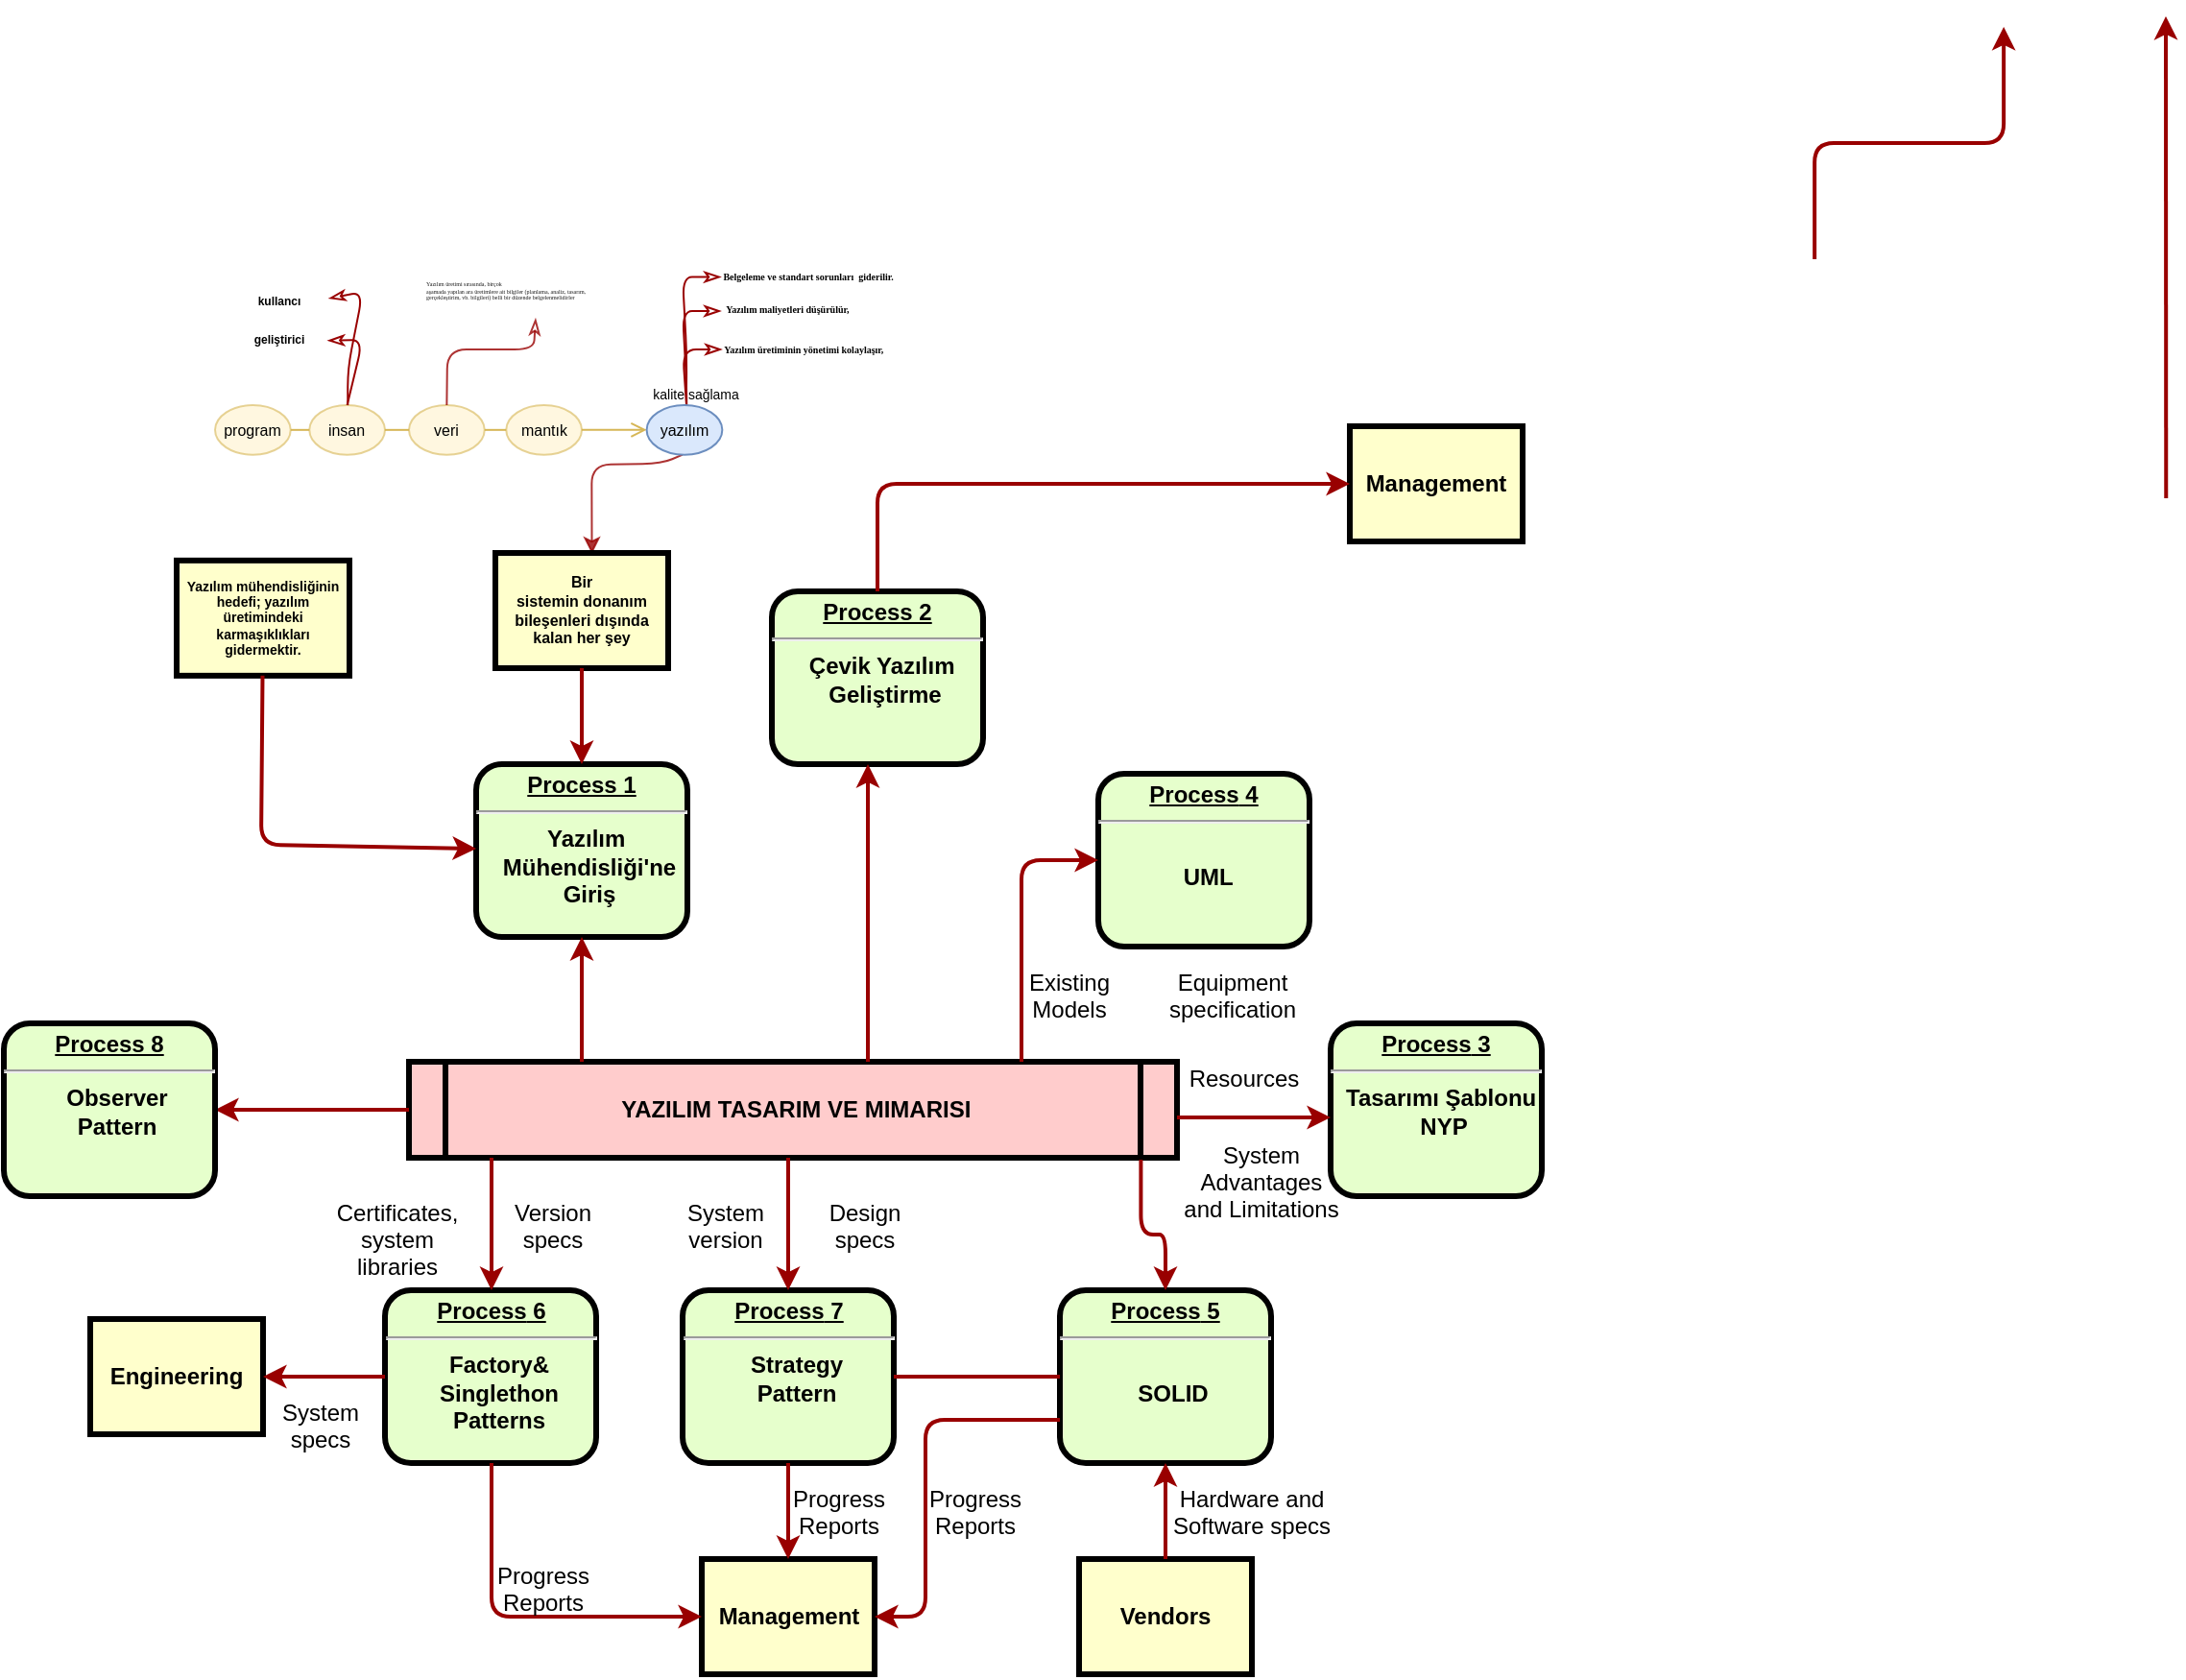 <mxfile version="22.1.11" type="github">
  <diagram name="Page-1" id="c7558073-3199-34d8-9f00-42111426c3f3">
    <mxGraphModel dx="3385" dy="3788" grid="1" gridSize="5.905" guides="1" tooltips="1" connect="1" arrows="1" fold="1" page="1" pageScale="1" pageWidth="2339" pageHeight="3300" background="none" math="0" shadow="0">
      <root>
        <mxCell id="0" />
        <mxCell id="1" parent="0" />
        <mxCell id="apITSLT1gyJ2GV_QZsXW-132" value="" style="edgeStyle=none;noEdgeStyle=1;strokeColor=#990000;strokeWidth=1;entryX=0.546;entryY=-0.01;entryDx=0;entryDy=0;entryPerimeter=0;exitX=0.535;exitY=0.983;exitDx=0;exitDy=0;exitPerimeter=0;fontSize=9;opacity=80;" edge="1" parent="1">
          <mxGeometry width="100" height="100" relative="1" as="geometry">
            <mxPoint x="343.503" y="74.831" as="sourcePoint" />
            <mxPoint x="296.28" y="126.44" as="targetPoint" />
            <Array as="points">
              <mxPoint x="332.64" y="79.44" />
              <mxPoint x="296.14" y="80.04" />
            </Array>
          </mxGeometry>
        </mxCell>
        <mxCell id="2" value="&lt;p style=&quot;margin: 0px; margin-top: 4px; text-align: center; text-decoration: underline;&quot;&gt;&lt;strong&gt;Process 1&lt;br&gt;&lt;/strong&gt;&lt;/p&gt;&lt;hr&gt;&lt;p style=&quot;margin: 0px; margin-left: 8px;&quot;&gt;Yazılım&amp;nbsp;&lt;/p&gt;&lt;p style=&quot;margin: 0px; margin-left: 8px;&quot;&gt;Mühendisliği&#39;ne&lt;/p&gt;&lt;p style=&quot;margin: 0px; margin-left: 8px;&quot;&gt;Giriş&lt;/p&gt;" style="verticalAlign=middle;align=center;overflow=fill;fontSize=12;fontFamily=Helvetica;html=1;rounded=1;fontStyle=1;strokeWidth=3;fillColor=#E6FFCC" parent="1" vertex="1">
          <mxGeometry x="236" y="236" width="110" height="90" as="geometry" />
        </mxCell>
        <mxCell id="3" value="Bir&#xa;sistemin donanım bileşenleri dışında kalan her şey" style="whiteSpace=wrap;align=center;verticalAlign=middle;fontStyle=1;strokeWidth=3;fillColor=#FFFFCC;fontSize=8;" parent="1" vertex="1">
          <mxGeometry x="246" y="126" width="90" height="60" as="geometry" />
        </mxCell>
        <mxCell id="4" value="Yazılım mühendisliğinin hedefi; yazılım üretimindeki&#xa;karmaşıklıkları gidermektir." style="whiteSpace=wrap;align=center;verticalAlign=middle;fontStyle=1;strokeWidth=3;fillColor=#FFFFCC;fontSize=7;" parent="1" vertex="1">
          <mxGeometry x="80" y="129.92" width="90" height="60" as="geometry" />
        </mxCell>
        <mxCell id="5" value=" YAZILIM TASARIM VE MIMARISI" style="shape=process;whiteSpace=wrap;align=center;verticalAlign=middle;size=0.048;fontStyle=1;strokeWidth=3;fillColor=#FFCCCC" parent="1" vertex="1">
          <mxGeometry x="201.0" y="391" width="400" height="50" as="geometry" />
        </mxCell>
        <mxCell id="6" value="&lt;p style=&quot;margin: 0px; margin-top: 4px; text-align: center; text-decoration: underline;&quot;&gt;&lt;strong&gt;Process 2&lt;br&gt;&lt;/strong&gt;&lt;/p&gt;&lt;hr&gt;&lt;p style=&quot;margin: 0px; margin-left: 8px;&quot;&gt;Çevik Yazılım&amp;nbsp;&lt;/p&gt;&lt;p style=&quot;margin: 0px; margin-left: 8px;&quot;&gt;Geliştirme&lt;/p&gt;" style="verticalAlign=middle;align=center;overflow=fill;fontSize=12;fontFamily=Helvetica;html=1;rounded=1;fontStyle=1;strokeWidth=3;fillColor=#E6FFCC" parent="1" vertex="1">
          <mxGeometry x="390" y="146" width="110" height="90" as="geometry" />
        </mxCell>
        <mxCell id="7" value="&lt;p style=&quot;margin: 0px; margin-top: 4px; text-align: center; text-decoration: underline;&quot;&gt;&lt;strong&gt;&lt;strong&gt;Process&lt;/strong&gt; 3&lt;br&gt;&lt;/strong&gt;&lt;/p&gt;&lt;hr&gt;&lt;p style=&quot;margin: 0px; margin-left: 8px;&quot;&gt;Tasarımı Şablonu&amp;nbsp;&amp;nbsp;&lt;/p&gt;&lt;p style=&quot;margin: 0px; margin-left: 8px;&quot;&gt;NYP&lt;/p&gt;" style="verticalAlign=middle;align=center;overflow=fill;fontSize=12;fontFamily=Helvetica;html=1;rounded=1;fontStyle=1;strokeWidth=3;fillColor=#E6FFCC" parent="1" vertex="1">
          <mxGeometry x="681" y="371" width="110" height="90" as="geometry" />
        </mxCell>
        <mxCell id="8" value="&lt;p style=&quot;margin: 0px; margin-top: 4px; text-align: center; text-decoration: underline;&quot;&gt;&lt;strong&gt;&lt;strong&gt;Process&lt;/strong&gt; 4&lt;br&gt;&lt;/strong&gt;&lt;/p&gt;&lt;hr&gt;&lt;p style=&quot;margin: 0px; margin-left: 8px;&quot;&gt;&lt;br&gt;&lt;/p&gt;&lt;p style=&quot;margin: 0px; margin-left: 8px;&quot;&gt;UML&amp;nbsp;&lt;/p&gt;&lt;p style=&quot;margin: 0px; margin-left: 8px;&quot;&gt;&lt;br&gt;&lt;/p&gt;" style="verticalAlign=middle;align=center;overflow=fill;fontSize=12;fontFamily=Helvetica;html=1;rounded=1;fontStyle=1;strokeWidth=3;fillColor=#E6FFCC" parent="1" vertex="1">
          <mxGeometry x="560" y="241" width="110" height="90" as="geometry" />
        </mxCell>
        <mxCell id="9" value="&lt;p style=&quot;margin: 0px; margin-top: 4px; text-align: center; text-decoration: underline;&quot;&gt;&lt;strong&gt;&lt;strong&gt;Process&lt;/strong&gt; 5&lt;br&gt;&lt;/strong&gt;&lt;/p&gt;&lt;hr&gt;&lt;p style=&quot;margin: 0px; margin-left: 8px;&quot;&gt;&lt;br&gt;&lt;/p&gt;&lt;p style=&quot;margin: 0px; margin-left: 8px;&quot;&gt;SOLID&lt;/p&gt;" style="verticalAlign=middle;align=center;overflow=fill;fontSize=12;fontFamily=Helvetica;html=1;rounded=1;fontStyle=1;strokeWidth=3;fillColor=#E6FFCC" parent="1" vertex="1">
          <mxGeometry x="540" y="510" width="110" height="90" as="geometry" />
        </mxCell>
        <mxCell id="10" value="&lt;p style=&quot;margin: 0px; margin-top: 4px; text-align: center; text-decoration: underline;&quot;&gt;&lt;strong&gt;&lt;strong&gt;Process&lt;/strong&gt; 6&lt;br&gt;&lt;/strong&gt;&lt;/p&gt;&lt;hr&gt;&lt;p style=&quot;margin: 0px; margin-left: 8px;&quot;&gt;Factory&amp;amp;&lt;/p&gt;&lt;p style=&quot;margin: 0px; margin-left: 8px;&quot;&gt;Singlethon&lt;/p&gt;&lt;p style=&quot;margin: 0px; margin-left: 8px;&quot;&gt;Patterns&lt;/p&gt;" style="verticalAlign=middle;align=center;overflow=fill;fontSize=12;fontFamily=Helvetica;html=1;rounded=1;fontStyle=1;strokeWidth=3;fillColor=#E6FFCC" parent="1" vertex="1">
          <mxGeometry x="188.5" y="510" width="110" height="90" as="geometry" />
        </mxCell>
        <mxCell id="12" value="Management" style="whiteSpace=wrap;align=center;verticalAlign=middle;fontStyle=1;strokeWidth=3;fillColor=#FFFFCC" parent="1" vertex="1">
          <mxGeometry x="691" y="60.0" width="90" height="60" as="geometry" />
        </mxCell>
        <mxCell id="13" value="Management" style="whiteSpace=wrap;align=center;verticalAlign=middle;fontStyle=1;strokeWidth=3;fillColor=#FFFFCC" parent="1" vertex="1">
          <mxGeometry x="353.5" y="650" width="90" height="60" as="geometry" />
        </mxCell>
        <mxCell id="14" value="Engineering" style="whiteSpace=wrap;align=center;verticalAlign=middle;fontStyle=1;strokeWidth=3;fillColor=#FFFFCC" parent="1" vertex="1">
          <mxGeometry x="35.0" y="525.0" width="90" height="60" as="geometry" />
        </mxCell>
        <mxCell id="15" value="Vendors" style="whiteSpace=wrap;align=center;verticalAlign=middle;fontStyle=1;strokeWidth=3;fillColor=#FFFFCC" parent="1" vertex="1">
          <mxGeometry x="550.0" y="650" width="90" height="60" as="geometry" />
        </mxCell>
        <mxCell id="36" value="" style="edgeStyle=none;noEdgeStyle=1;strokeColor=#990000;strokeWidth=2" parent="1" source="3" target="2" edge="1">
          <mxGeometry width="100" height="100" relative="1" as="geometry">
            <mxPoint x="20" y="250" as="sourcePoint" />
            <mxPoint x="120" y="150" as="targetPoint" />
          </mxGeometry>
        </mxCell>
        <mxCell id="37" value="" style="edgeStyle=none;noEdgeStyle=1;strokeColor=#990000;strokeWidth=2" parent="1" source="4" target="2" edge="1">
          <mxGeometry width="100" height="100" relative="1" as="geometry">
            <mxPoint x="280" y="190" as="sourcePoint" />
            <mxPoint x="380" y="90" as="targetPoint" />
            <Array as="points">
              <mxPoint x="124" y="278" />
            </Array>
          </mxGeometry>
        </mxCell>
        <mxCell id="11" value="&lt;p style=&quot;margin: 0px; margin-top: 4px; text-align: center; text-decoration: underline;&quot;&gt;&lt;strong&gt;&lt;strong&gt;Process&lt;/strong&gt; 7&lt;br&gt;&lt;/strong&gt;&lt;/p&gt;&lt;hr&gt;&lt;p style=&quot;margin: 0px; margin-left: 8px;&quot;&gt;Strategy&lt;/p&gt;&lt;p style=&quot;margin: 0px; margin-left: 8px;&quot;&gt;Pattern&lt;/p&gt;" style="verticalAlign=middle;align=center;overflow=fill;fontSize=12;fontFamily=Helvetica;html=1;rounded=1;fontStyle=1;strokeWidth=3;fillColor=#E6FFCC" parent="1" vertex="1">
          <mxGeometry x="343.5" y="510" width="110" height="90" as="geometry" />
        </mxCell>
        <mxCell id="51" value="" style="endArrow=none;noEdgeStyle=1;strokeColor=#990000;strokeWidth=2" parent="1" source="9" target="11" edge="1">
          <mxGeometry relative="1" as="geometry">
            <mxPoint x="205.008" y="481" as="sourcePoint" />
            <mxPoint x="400.328" y="650" as="targetPoint" />
          </mxGeometry>
        </mxCell>
        <mxCell id="55" value="" style="edgeStyle=elbowEdgeStyle;elbow=horizontal;strokeColor=#990000;strokeWidth=2" parent="1" edge="1">
          <mxGeometry width="100" height="100" relative="1" as="geometry">
            <mxPoint x="291" y="391" as="sourcePoint" />
            <mxPoint x="291" y="326" as="targetPoint" />
            <Array as="points">
              <mxPoint x="291" y="370" />
            </Array>
          </mxGeometry>
        </mxCell>
        <mxCell id="58" value="" style="edgeStyle=elbowEdgeStyle;elbow=horizontal;strokeColor=#990000;strokeWidth=2" parent="1" source="5" target="6" edge="1">
          <mxGeometry width="100" height="100" relative="1" as="geometry">
            <mxPoint x="380" y="370" as="sourcePoint" />
            <mxPoint x="480" y="270" as="targetPoint" />
            <Array as="points">
              <mxPoint x="440" y="310" />
            </Array>
          </mxGeometry>
        </mxCell>
        <mxCell id="65" value="" style="edgeStyle=elbowEdgeStyle;elbow=horizontal;strokeColor=#990000;strokeWidth=2" parent="1" source="6" target="12" edge="1">
          <mxGeometry width="100" height="100" relative="1" as="geometry">
            <mxPoint x="260" y="180.0" as="sourcePoint" />
            <mxPoint x="360" y="80.0" as="targetPoint" />
            <Array as="points">
              <mxPoint x="445" y="140" />
            </Array>
          </mxGeometry>
        </mxCell>
        <mxCell id="66" value="" style="edgeStyle=elbowEdgeStyle;elbow=vertical;entryX=0.25;entryY=1;strokeColor=#990000;strokeWidth=2" parent="1" edge="1">
          <mxGeometry width="100" height="100" relative="1" as="geometry">
            <mxPoint x="933.07" y="-27.04" as="sourcePoint" />
            <mxPoint x="1031.57" y="-148.04" as="targetPoint" />
          </mxGeometry>
        </mxCell>
        <mxCell id="67" value="" style="edgeStyle=elbowEdgeStyle;elbow=horizontal;strokeColor=#990000;strokeWidth=2" parent="1" edge="1">
          <mxGeometry width="100" height="100" relative="1" as="geometry">
            <mxPoint x="1116.137" y="97.46" as="sourcePoint" />
            <mxPoint x="1116.137" y="-153.54" as="targetPoint" />
          </mxGeometry>
        </mxCell>
        <mxCell id="69" value="" style="edgeStyle=segmentEdgeStyle;strokeColor=#990000;strokeWidth=2" parent="1" source="5" target="8" edge="1">
          <mxGeometry width="100" height="100" relative="1" as="geometry">
            <mxPoint x="340" y="360" as="sourcePoint" />
            <mxPoint x="440" y="260" as="targetPoint" />
            <Array as="points">
              <mxPoint x="520" y="286" />
            </Array>
          </mxGeometry>
        </mxCell>
        <mxCell id="70" value="Existing&#xa;Models" style="text;spacingTop=-5;align=center" parent="1" vertex="1">
          <mxGeometry x="530.0" y="341.0" width="30" height="20" as="geometry" />
        </mxCell>
        <mxCell id="71" value="Equipment&#xa;specification" style="text;spacingTop=-5;align=center" parent="1" vertex="1">
          <mxGeometry x="615" y="341" width="30" height="20" as="geometry" />
        </mxCell>
        <mxCell id="72" value="" style="edgeStyle=elbowEdgeStyle;elbow=vertical;strokeColor=#990000;strokeWidth=2" parent="1" source="5" target="7" edge="1">
          <mxGeometry width="100" height="100" relative="1" as="geometry">
            <mxPoint x="500" y="500" as="sourcePoint" />
            <mxPoint x="600" y="400" as="targetPoint" />
            <Array as="points">
              <mxPoint x="660" y="420" />
            </Array>
          </mxGeometry>
        </mxCell>
        <mxCell id="74" value="Resources" style="text;spacingTop=-5;align=center" parent="1" vertex="1">
          <mxGeometry x="621" y="391.0" width="30" height="20" as="geometry" />
        </mxCell>
        <mxCell id="75" value="System &#xa;Advantages &#xa;and Limitations" style="text;spacingTop=-5;align=center" parent="1" vertex="1">
          <mxGeometry x="630" y="431.0" width="30" height="20" as="geometry" />
        </mxCell>
        <mxCell id="78" value="" style="edgeStyle=elbowEdgeStyle;elbow=horizontal;strokeColor=#990000;strokeWidth=2" parent="1" source="15" target="9" edge="1">
          <mxGeometry width="100" height="100" relative="1" as="geometry">
            <mxPoint x="430" y="700" as="sourcePoint" />
            <mxPoint x="530" y="600" as="targetPoint" />
          </mxGeometry>
        </mxCell>
        <mxCell id="79" value="Hardware and&#xa;Software specs" style="text;spacingTop=-5;align=center" parent="1" vertex="1">
          <mxGeometry x="625" y="610" width="30" height="20" as="geometry" />
        </mxCell>
        <mxCell id="81" value="" style="edgeStyle=elbowEdgeStyle;elbow=horizontal;exitX=0;exitY=0.75;strokeColor=#990000;strokeWidth=2" parent="1" source="9" target="13" edge="1">
          <mxGeometry width="100" height="100" relative="1" as="geometry">
            <mxPoint x="420" y="730" as="sourcePoint" />
            <mxPoint x="520" y="630" as="targetPoint" />
            <Array as="points">
              <mxPoint x="470" y="630" />
            </Array>
          </mxGeometry>
        </mxCell>
        <mxCell id="82" value="Progress&#xa;Reports" style="text;spacingTop=-5;align=center" parent="1" vertex="1">
          <mxGeometry x="481.0" y="610.0" width="30" height="20" as="geometry" />
        </mxCell>
        <mxCell id="83" value="" style="edgeStyle=elbowEdgeStyle;elbow=horizontal;strokeColor=#990000;strokeWidth=2" parent="1" source="11" target="13" edge="1">
          <mxGeometry width="100" height="100" relative="1" as="geometry">
            <mxPoint x="200" y="660.0" as="sourcePoint" />
            <mxPoint x="230.0" y="650" as="targetPoint" />
          </mxGeometry>
        </mxCell>
        <mxCell id="84" value="Progress&#xa;Reports" style="text;spacingTop=-5;align=center" parent="1" vertex="1">
          <mxGeometry x="410.0" y="610.0" width="30" height="20" as="geometry" />
        </mxCell>
        <mxCell id="85" value="" style="edgeStyle=elbowEdgeStyle;elbow=horizontal;strokeColor=#990000;strokeWidth=2" parent="1" source="10" target="13" edge="1">
          <mxGeometry width="100" height="100" relative="1" as="geometry">
            <mxPoint x="130.0" y="740" as="sourcePoint" />
            <mxPoint x="230.0" y="640" as="targetPoint" />
            <Array as="points">
              <mxPoint x="244" y="630" />
            </Array>
          </mxGeometry>
        </mxCell>
        <mxCell id="86" value="Progress&#xa;Reports" style="text;spacingTop=-5;align=center" parent="1" vertex="1">
          <mxGeometry x="256.0" y="650.0" width="30" height="20" as="geometry" />
        </mxCell>
        <mxCell id="87" value="" style="edgeStyle=elbowEdgeStyle;elbow=vertical;strokeColor=#990000;strokeWidth=2" parent="1" source="10" target="14" edge="1">
          <mxGeometry width="100" height="100" relative="1" as="geometry">
            <mxPoint x="70" y="740" as="sourcePoint" />
            <mxPoint x="170" y="640" as="targetPoint" />
          </mxGeometry>
        </mxCell>
        <mxCell id="88" value="" style="edgeStyle=elbowEdgeStyle;elbow=horizontal;strokeColor=#990000;strokeWidth=2" parent="1" source="5" target="11" edge="1">
          <mxGeometry width="100" height="100" relative="1" as="geometry">
            <mxPoint x="50" y="500" as="sourcePoint" />
            <mxPoint x="150" y="400" as="targetPoint" />
            <Array as="points" />
          </mxGeometry>
        </mxCell>
        <mxCell id="90" value="Version&#xa;specs" style="text;spacingTop=-5;align=center" parent="1" vertex="1">
          <mxGeometry x="261" y="461" width="30" height="20" as="geometry" />
        </mxCell>
        <mxCell id="91" value="Certificates,&#xa;system&#xa;libraries" style="text;spacingTop=-5;align=center" parent="1" vertex="1">
          <mxGeometry x="180" y="461.0" width="30" height="20" as="geometry" />
        </mxCell>
        <mxCell id="92" value="" style="edgeStyle=elbowEdgeStyle;elbow=horizontal;strokeColor=#990000;strokeWidth=2" parent="1" source="5" target="10" edge="1">
          <mxGeometry width="100" height="100" relative="1" as="geometry">
            <mxPoint x="30.0" y="500" as="sourcePoint" />
            <mxPoint x="130.0" y="400" as="targetPoint" />
            <Array as="points">
              <mxPoint x="244" y="480" />
            </Array>
          </mxGeometry>
        </mxCell>
        <mxCell id="94" value="System&#xa;specs" style="text;spacingTop=-5;align=center" parent="1" vertex="1">
          <mxGeometry x="140.0" y="565.0" width="30" height="20" as="geometry" />
        </mxCell>
        <mxCell id="95" value="Design&#xa;specs" style="text;spacingTop=-5;align=center" parent="1" vertex="1">
          <mxGeometry x="423.5" y="461.0" width="30" height="20" as="geometry" />
        </mxCell>
        <mxCell id="96" value="System&#xa;version" style="text;spacingTop=-5;align=center" parent="1" vertex="1">
          <mxGeometry x="351.0" y="461" width="30" height="20" as="geometry" />
        </mxCell>
        <mxCell id="GWKEGOvmLCfejfzbf8GL-96" value="" style="edgeStyle=elbowEdgeStyle;elbow=horizontal;strokeColor=#990000;strokeWidth=2;exitX=0;exitY=0.5;exitDx=0;exitDy=0;" parent="1" source="5" edge="1">
          <mxGeometry width="100" height="100" relative="1" as="geometry">
            <mxPoint x="130" y="440" as="sourcePoint" />
            <mxPoint x="100" y="416" as="targetPoint" />
            <Array as="points">
              <mxPoint x="130" y="419" />
            </Array>
          </mxGeometry>
        </mxCell>
        <mxCell id="GWKEGOvmLCfejfzbf8GL-97" value="&lt;p style=&quot;margin: 0px; margin-top: 4px; text-align: center; text-decoration: underline;&quot;&gt;&lt;strong&gt;Process 8&lt;br&gt;&lt;/strong&gt;&lt;/p&gt;&lt;hr&gt;&lt;p style=&quot;margin: 0px; margin-left: 8px;&quot;&gt;Observer&lt;/p&gt;&lt;p style=&quot;margin: 0px; margin-left: 8px;&quot;&gt;Pattern&lt;/p&gt;" style="verticalAlign=middle;align=center;overflow=fill;fontSize=12;fontFamily=Helvetica;html=1;rounded=1;fontStyle=1;strokeWidth=3;fillColor=#E6FFCC" parent="1" vertex="1">
          <mxGeometry x="-10" y="371" width="110" height="90" as="geometry" />
        </mxCell>
        <mxCell id="GWKEGOvmLCfejfzbf8GL-99" value="" style="edgeStyle=elbowEdgeStyle;elbow=vertical;strokeColor=#990000;strokeWidth=2;entryX=0.5;entryY=0;entryDx=0;entryDy=0;exitX=0.953;exitY=1.02;exitDx=0;exitDy=0;exitPerimeter=0;" parent="1" source="5" target="9" edge="1">
          <mxGeometry width="100" height="100" relative="1" as="geometry">
            <mxPoint x="540" y="481" as="sourcePoint" />
            <mxPoint x="620" y="481" as="targetPoint" />
            <Array as="points">
              <mxPoint x="599" y="481" />
            </Array>
          </mxGeometry>
        </mxCell>
        <mxCell id="apITSLT1gyJ2GV_QZsXW-126" style="rounded=0;orthogonalLoop=1;jettySize=auto;html=1;exitX=1;exitY=0.5;exitDx=0;exitDy=0;exitPerimeter=0;endArrow=none;endFill=0;fillColor=#fff2cc;strokeColor=#d6b656;" edge="1" parent="1" source="apITSLT1gyJ2GV_QZsXW-115" target="apITSLT1gyJ2GV_QZsXW-120">
          <mxGeometry relative="1" as="geometry" />
        </mxCell>
        <mxCell id="apITSLT1gyJ2GV_QZsXW-115" value="program" style="strokeWidth=1;html=1;shape=mxgraph.flowchart.start_1;whiteSpace=wrap;fontSize=8;fillColor=#fff2cc;strokeColor=#d6b656;opacity=60;" vertex="1" parent="1">
          <mxGeometry x="100" y="49" width="39.37" height="25.83" as="geometry" />
        </mxCell>
        <mxCell id="apITSLT1gyJ2GV_QZsXW-128" style="edgeStyle=none;rounded=0;orthogonalLoop=1;jettySize=auto;html=1;exitX=1;exitY=0.5;exitDx=0;exitDy=0;exitPerimeter=0;endArrow=none;endFill=0;fillColor=#fff2cc;strokeColor=#d6b656;" edge="1" parent="1" source="apITSLT1gyJ2GV_QZsXW-117" target="apITSLT1gyJ2GV_QZsXW-118">
          <mxGeometry relative="1" as="geometry" />
        </mxCell>
        <mxCell id="apITSLT1gyJ2GV_QZsXW-117" value="veri" style="strokeWidth=1;html=1;shape=mxgraph.flowchart.start_1;whiteSpace=wrap;fontSize=8;fillColor=#fff2cc;strokeColor=#d6b656;opacity=60;" vertex="1" parent="1">
          <mxGeometry x="201" y="49.0" width="39.37" height="25.83" as="geometry" />
        </mxCell>
        <mxCell id="apITSLT1gyJ2GV_QZsXW-118" value="mantık" style="strokeWidth=1;html=1;shape=mxgraph.flowchart.start_1;whiteSpace=wrap;fontSize=8;fillColor=#fff2cc;strokeColor=#d6b656;opacity=60;" vertex="1" parent="1">
          <mxGeometry x="251.63" y="49" width="39.37" height="25.83" as="geometry" />
        </mxCell>
        <mxCell id="apITSLT1gyJ2GV_QZsXW-127" style="edgeStyle=none;rounded=0;orthogonalLoop=1;jettySize=auto;html=1;exitX=1;exitY=0.5;exitDx=0;exitDy=0;exitPerimeter=0;endArrow=none;endFill=0;fillColor=#fff2cc;strokeColor=#d6b656;" edge="1" parent="1" source="apITSLT1gyJ2GV_QZsXW-120" target="apITSLT1gyJ2GV_QZsXW-117">
          <mxGeometry relative="1" as="geometry" />
        </mxCell>
        <mxCell id="apITSLT1gyJ2GV_QZsXW-120" value="insan" style="strokeWidth=1;html=1;shape=mxgraph.flowchart.start_1;whiteSpace=wrap;fontSize=8;fillColor=#fff2cc;strokeColor=#d6b656;opacity=60;" vertex="1" parent="1">
          <mxGeometry x="149.13" y="49" width="39.37" height="25.83" as="geometry" />
        </mxCell>
        <mxCell id="apITSLT1gyJ2GV_QZsXW-129" style="edgeStyle=none;rounded=0;orthogonalLoop=1;jettySize=auto;html=1;entryX=0;entryY=0.5;entryDx=0;entryDy=0;entryPerimeter=0;startArrow=none;startFill=0;endArrow=open;endFill=0;fillColor=#fff2cc;strokeColor=#d6b656;" edge="1" parent="1" source="apITSLT1gyJ2GV_QZsXW-118" target="apITSLT1gyJ2GV_QZsXW-119">
          <mxGeometry relative="1" as="geometry" />
        </mxCell>
        <mxCell id="apITSLT1gyJ2GV_QZsXW-137" value="" style="edgeStyle=none;noEdgeStyle=1;strokeColor=#990000;strokeWidth=1;exitX=0.5;exitY=0;exitDx=0;exitDy=0;exitPerimeter=0;endArrow=classicThin;endFill=0;entryX=1.024;entryY=0.528;entryDx=0;entryDy=0;entryPerimeter=0;" edge="1" parent="1" source="apITSLT1gyJ2GV_QZsXW-120" target="apITSLT1gyJ2GV_QZsXW-141">
          <mxGeometry width="100" height="100" relative="1" as="geometry">
            <mxPoint x="165.005" y="49" as="sourcePoint" />
            <mxPoint x="187" y="20" as="targetPoint" />
            <Array as="points">
              <mxPoint x="177" y="15" />
            </Array>
          </mxGeometry>
        </mxCell>
        <mxCell id="apITSLT1gyJ2GV_QZsXW-139" value="" style="edgeStyle=none;noEdgeStyle=1;strokeColor=#990000;strokeWidth=1;exitX=0.5;exitY=0;exitDx=0;exitDy=0;exitPerimeter=0;endArrow=classicThin;endFill=0;entryX=1.035;entryY=0.414;entryDx=0;entryDy=0;entryPerimeter=0;" edge="1" parent="1" target="apITSLT1gyJ2GV_QZsXW-140">
          <mxGeometry width="100" height="100" relative="1" as="geometry">
            <mxPoint x="169.13" y="49" as="sourcePoint" />
            <mxPoint x="169" y="-10" as="targetPoint" />
            <Array as="points">
              <mxPoint x="169.13" y="30.0" />
              <mxPoint x="177" y="-10" />
            </Array>
          </mxGeometry>
        </mxCell>
        <mxCell id="apITSLT1gyJ2GV_QZsXW-140" value="&lt;b&gt;kullancı&lt;/b&gt;" style="text;html=1;align=center;verticalAlign=middle;resizable=0;points=[];autosize=1;strokeColor=none;fillColor=none;fontSize=6;" vertex="1" parent="1">
          <mxGeometry x="108.275" y="-14.683" width="49.213" height="19.685" as="geometry" />
        </mxCell>
        <mxCell id="apITSLT1gyJ2GV_QZsXW-141" value="&lt;b&gt;geliştirici&lt;/b&gt;" style="text;html=1;align=center;verticalAlign=middle;resizable=0;points=[];autosize=1;strokeColor=none;fillColor=none;fontSize=6;" vertex="1" parent="1">
          <mxGeometry x="108.27" y="4.997" width="49.213" height="19.685" as="geometry" />
        </mxCell>
        <mxCell id="apITSLT1gyJ2GV_QZsXW-149" value="Yazılım üretimi sırasında, birçok&lt;br style=&quot;border-color: var(--border-color); padding: 0px; margin: 0px; font-size: 3px;&quot;&gt;&lt;span style=&quot;font-size: 3px;&quot;&gt;aşamada yapılan ara üretimlere ait bilgiler (planlama, analiz, tasarım,&lt;/span&gt;&lt;br style=&quot;border-color: var(--border-color); padding: 0px; margin: 0px; font-size: 3px;&quot;&gt;&lt;span style=&quot;font-size: 3px;&quot;&gt;gerçekleştirim, vb. bilgileri) belli bir düzende belgelenmelidirler&lt;/span&gt;" style="text;html=1;align=left;verticalAlign=middle;resizable=0;points=[];autosize=1;strokeColor=none;fillColor=none;fontSize=3;textOpacity=90;spacing=3;horizontal=1;strokeWidth=1;fontFamily=Verdana;" vertex="1" parent="1">
          <mxGeometry x="207.338" y="-24.533" width="127.953" height="29.528" as="geometry" />
        </mxCell>
        <mxCell id="apITSLT1gyJ2GV_QZsXW-150" value="" style="edgeStyle=none;noEdgeStyle=1;strokeColor=#990000;strokeWidth=1;exitX=0.5;exitY=0;exitDx=0;exitDy=0;exitPerimeter=0;fontSize=9;opacity=80;endArrow=classicThin;endFill=0;entryX=0.466;entryY=0.961;entryDx=0;entryDy=0;entryPerimeter=0;" edge="1" parent="1" source="apITSLT1gyJ2GV_QZsXW-117" target="apITSLT1gyJ2GV_QZsXW-149">
          <mxGeometry width="100" height="100" relative="1" as="geometry">
            <mxPoint x="273.74" y="-2.61" as="sourcePoint" />
            <mxPoint x="276" y="10" as="targetPoint" />
            <Array as="points">
              <mxPoint x="221" y="20" />
              <mxPoint x="266" y="20" />
            </Array>
          </mxGeometry>
        </mxCell>
        <mxCell id="apITSLT1gyJ2GV_QZsXW-154" value="" style="edgeStyle=none;noEdgeStyle=1;strokeColor=#990000;strokeWidth=1;exitX=0.5;exitY=0;exitDx=0;exitDy=0;exitPerimeter=0;endArrow=classicThin;endFill=0;" edge="1" parent="1">
          <mxGeometry width="100" height="100" relative="1" as="geometry">
            <mxPoint x="345.5" y="49" as="sourcePoint" />
            <mxPoint x="364" y="20" as="targetPoint" />
            <Array as="points">
              <mxPoint x="343.5" y="20" />
            </Array>
          </mxGeometry>
        </mxCell>
        <mxCell id="apITSLT1gyJ2GV_QZsXW-155" value="" style="edgeStyle=none;noEdgeStyle=1;strokeColor=#990000;strokeWidth=1;exitX=0.5;exitY=0;exitDx=0;exitDy=0;exitPerimeter=0;endArrow=classicThin;endFill=0;" edge="1" parent="1">
          <mxGeometry width="100" height="100" relative="1" as="geometry">
            <mxPoint x="345.63" y="59" as="sourcePoint" />
            <mxPoint x="363.5" as="targetPoint" />
            <Array as="points">
              <mxPoint x="345.63" y="40" />
              <mxPoint x="343.5" />
              <mxPoint x="353.5" />
            </Array>
          </mxGeometry>
        </mxCell>
        <mxCell id="apITSLT1gyJ2GV_QZsXW-119" value="yazılım" style="strokeWidth=1;html=1;shape=mxgraph.flowchart.start_1;whiteSpace=wrap;fontSize=8;fillColor=#dae8fc;strokeColor=#6c8ebf;" vertex="1" parent="1">
          <mxGeometry x="324.8" y="49" width="39.37" height="25.83" as="geometry" />
        </mxCell>
        <mxCell id="apITSLT1gyJ2GV_QZsXW-156" value="&lt;h6 style=&quot;line-height: 120%; margin-top: 2pt; margin-bottom: 4pt; margin-left: 0.42in; text-indent: -0.2in; direction: ltr; unicode-bidi: embed; word-break: normal; font-size: 5px;&quot;&gt;&lt;span style=&quot;font-family: &amp;quot;Times New Roman&amp;quot;; font-size: 5px;&quot;&gt;&lt;font style=&quot;font-size: 5px;&quot;&gt;Yazılım maliyetleri düşürülür,&lt;/font&gt;&lt;/span&gt;&lt;/h6&gt;" style="text;html=1;align=left;verticalAlign=middle;resizable=0;points=[];autosize=1;strokeColor=none;fillColor=none;fontSize=5;spacing=1;" vertex="1" parent="1">
          <mxGeometry x="344.365" y="-14.68" width="106.299" height="29.527" as="geometry" />
        </mxCell>
        <mxCell id="apITSLT1gyJ2GV_QZsXW-157" value="&lt;h6 style=&quot;line-height: 120%; margin-top: 2pt; margin-bottom: 4pt; margin-left: 0.42in; text-indent: -0.2in; direction: ltr; unicode-bidi: embed; word-break: normal;&quot;&gt;&lt;/h6&gt;&lt;h6 style=&quot;line-height: 141%; margin-top: 2pt; margin-bottom: 4pt; margin-left: 0.42in; text-indent: -0.2in; direction: ltr; unicode-bidi: embed; word-break: normal;&quot;&gt;&lt;span style=&quot;font-family: &amp;quot;Times New Roman&amp;quot;;&quot;&gt;&lt;font style=&quot;font-size: 5px;&quot;&gt;Yazılım üretiminin yönetimi kolaylaşır,&lt;/font&gt;&lt;/span&gt;&lt;/h6&gt;&lt;div style=&quot;language:en-US;line-height:120%;margin-top:2.0pt;&lt;br/&gt;margin-bottom:4.0pt;margin-left:.42in;text-indent:-.2in;text-align:justify;&lt;br/&gt;text-justify:inter-ideograph;direction:ltr;unicode-bidi:embed;mso-line-break-override:&lt;br/&gt;none;word-break:normal;punctuation-wrap:hanging&quot; class=&quot;O1&quot;&gt;&lt;span style=&quot;font-size:16.0pt&quot;&gt;&lt;/span&gt;&lt;/div&gt;" style="text;html=1;align=left;verticalAlign=middle;resizable=0;points=[];autosize=1;strokeColor=none;fillColor=none;spacing=0;spacingTop=0;spacingBottom=0;" vertex="1" parent="1">
          <mxGeometry x="343.5" y="5" width="124.016" height="29.527" as="geometry" />
        </mxCell>
        <mxCell id="apITSLT1gyJ2GV_QZsXW-158" value="" style="edgeStyle=none;noEdgeStyle=1;strokeColor=#990000;strokeWidth=1;exitX=0.009;exitY=1.005;exitDx=0;exitDy=0;exitPerimeter=0;endArrow=classicThin;endFill=0;" edge="1" parent="1">
          <mxGeometry width="100" height="100" relative="1" as="geometry">
            <mxPoint x="345.486" y="41.425" as="sourcePoint" />
            <mxPoint x="363.5" y="-17.72" as="targetPoint" />
            <Array as="points">
              <mxPoint x="345.63" y="22.28" />
              <mxPoint x="343.5" y="-17.72" />
              <mxPoint x="353.5" y="-17.72" />
            </Array>
          </mxGeometry>
        </mxCell>
        <mxCell id="apITSLT1gyJ2GV_QZsXW-163" value="&lt;font style=&quot;font-size: 7px;&quot;&gt;kalite sağlama&amp;nbsp;&lt;/font&gt;" style="edgeLabel;align=center;verticalAlign=middle;resizable=0;points=[];rotation=0;horizontal=1;labelBackgroundColor=none;fontColor=default;html=1;" vertex="1" connectable="0" parent="apITSLT1gyJ2GV_QZsXW-158">
          <mxGeometry x="-0.91" y="1" relative="1" as="geometry">
            <mxPoint x="6" y="4" as="offset" />
          </mxGeometry>
        </mxCell>
        <mxCell id="apITSLT1gyJ2GV_QZsXW-160" value="&lt;h6 style=&quot;language:en-US;line-height:120%;margin-top:2.0pt;&lt;br/&gt;margin-bottom:4.0pt;margin-left:.42in;text-indent:-.2in;text-align:justify;&lt;br/&gt;text-justify:inter-ideograph;direction:ltr;unicode-bidi:embed;mso-line-break-override:&lt;br/&gt;none;word-break:normal;punctuation-wrap:hanging&quot;&gt;&lt;span style=&quot;font-family: &amp;quot;Times New Roman&amp;quot;;&quot;&gt;&lt;font style=&quot;font-size: 5px;&quot;&gt;Belgeleme ve standart sorunları&amp;nbsp; giderilir.&lt;/font&gt;&lt;/span&gt;&lt;/h6&gt;" style="text;html=1;align=center;verticalAlign=middle;resizable=0;points=[];autosize=1;strokeColor=none;fillColor=none;" vertex="1" parent="1">
          <mxGeometry x="332.555" y="-33.388" width="129.921" height="47.244" as="geometry" />
        </mxCell>
      </root>
    </mxGraphModel>
  </diagram>
</mxfile>
